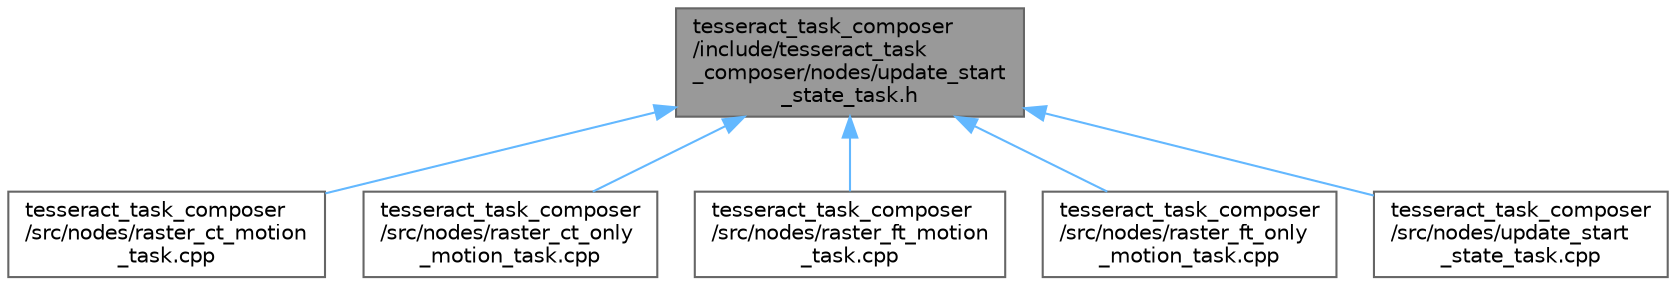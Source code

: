 digraph "tesseract_task_composer/include/tesseract_task_composer/nodes/update_start_state_task.h"
{
 // LATEX_PDF_SIZE
  bgcolor="transparent";
  edge [fontname=Helvetica,fontsize=10,labelfontname=Helvetica,labelfontsize=10];
  node [fontname=Helvetica,fontsize=10,shape=box,height=0.2,width=0.4];
  Node1 [label="tesseract_task_composer\l/include/tesseract_task\l_composer/nodes/update_start\l_state_task.h",height=0.2,width=0.4,color="gray40", fillcolor="grey60", style="filled", fontcolor="black",tooltip=" "];
  Node1 -> Node2 [dir="back",color="steelblue1",style="solid"];
  Node2 [label="tesseract_task_composer\l/src/nodes/raster_ct_motion\l_task.cpp",height=0.2,width=0.4,color="grey40", fillcolor="white", style="filled",URL="$d2/d01/raster__ct__motion__task_8cpp.html",tooltip="Raster motion planning task with cartesian transitions."];
  Node1 -> Node3 [dir="back",color="steelblue1",style="solid"];
  Node3 [label="tesseract_task_composer\l/src/nodes/raster_ct_only\l_motion_task.cpp",height=0.2,width=0.4,color="grey40", fillcolor="white", style="filled",URL="$d7/d41/raster__ct__only__motion__task_8cpp.html",tooltip="Plans raster paths with cartesian transitions."];
  Node1 -> Node4 [dir="back",color="steelblue1",style="solid"];
  Node4 [label="tesseract_task_composer\l/src/nodes/raster_ft_motion\l_task.cpp",height=0.2,width=0.4,color="grey40", fillcolor="white", style="filled",URL="$df/dad/raster__ft__motion__task_8cpp.html",tooltip="Raster motion planning task with freespace transitions."];
  Node1 -> Node5 [dir="back",color="steelblue1",style="solid"];
  Node5 [label="tesseract_task_composer\l/src/nodes/raster_ft_only\l_motion_task.cpp",height=0.2,width=0.4,color="grey40", fillcolor="white", style="filled",URL="$d8/d4b/raster__ft__only__motion__task_8cpp.html",tooltip="Plans raster paths with freespace transitions."];
  Node1 -> Node6 [dir="back",color="steelblue1",style="solid"];
  Node6 [label="tesseract_task_composer\l/src/nodes/update_start\l_state_task.cpp",height=0.2,width=0.4,color="grey40", fillcolor="white", style="filled",URL="$d2/df3/update__start__state__task_8cpp.html",tooltip=" "];
}
